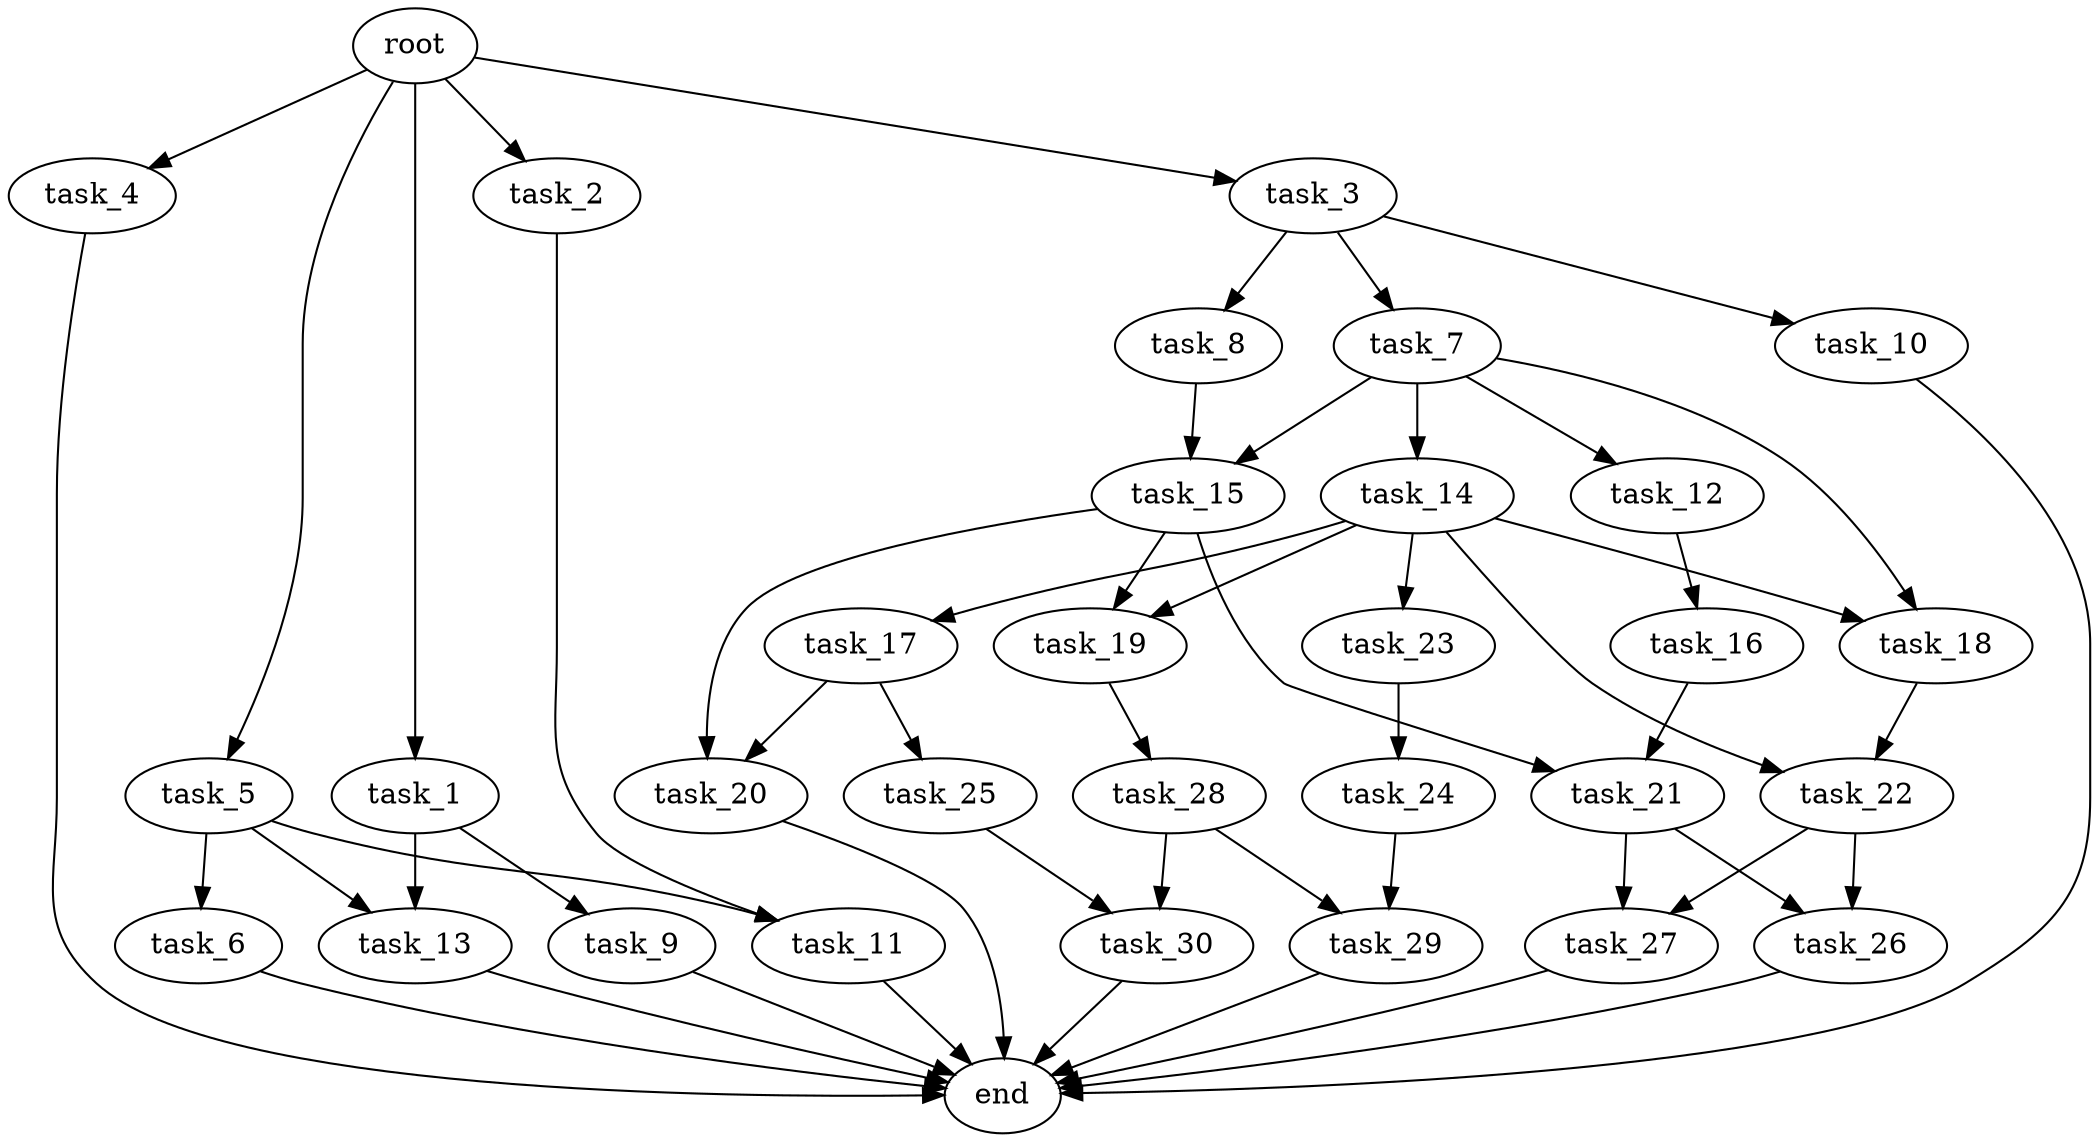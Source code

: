 digraph G {
  root [size="0.000000e+00"];
  task_1 [size="8.974366e+09"];
  task_2 [size="8.983641e+09"];
  task_3 [size="5.915189e+09"];
  task_4 [size="6.166679e+09"];
  task_5 [size="9.941347e+09"];
  task_6 [size="4.533317e+08"];
  task_7 [size="7.387745e+09"];
  task_8 [size="3.550221e+09"];
  task_9 [size="4.489505e+09"];
  task_10 [size="4.089338e+09"];
  task_11 [size="4.498087e+09"];
  task_12 [size="8.348212e+09"];
  task_13 [size="2.893622e+09"];
  task_14 [size="4.771583e+09"];
  task_15 [size="1.346921e+09"];
  task_16 [size="1.835324e+09"];
  task_17 [size="7.659791e+09"];
  task_18 [size="9.163502e+09"];
  task_19 [size="9.366278e+09"];
  task_20 [size="8.388111e+08"];
  task_21 [size="8.956096e+09"];
  task_22 [size="5.935939e+09"];
  task_23 [size="3.699369e+09"];
  task_24 [size="6.494398e+09"];
  task_25 [size="3.794366e+09"];
  task_26 [size="4.386432e+09"];
  task_27 [size="5.087163e+09"];
  task_28 [size="5.881221e+09"];
  task_29 [size="9.447736e+09"];
  task_30 [size="9.698891e+08"];
  end [size="0.000000e+00"];

  root -> task_1 [size="1.000000e-12"];
  root -> task_2 [size="1.000000e-12"];
  root -> task_3 [size="1.000000e-12"];
  root -> task_4 [size="1.000000e-12"];
  root -> task_5 [size="1.000000e-12"];
  task_1 -> task_9 [size="4.489505e+08"];
  task_1 -> task_13 [size="1.446811e+08"];
  task_2 -> task_11 [size="2.249044e+08"];
  task_3 -> task_7 [size="7.387745e+08"];
  task_3 -> task_8 [size="3.550221e+08"];
  task_3 -> task_10 [size="4.089338e+08"];
  task_4 -> end [size="1.000000e-12"];
  task_5 -> task_6 [size="4.533317e+07"];
  task_5 -> task_11 [size="2.249044e+08"];
  task_5 -> task_13 [size="1.446811e+08"];
  task_6 -> end [size="1.000000e-12"];
  task_7 -> task_12 [size="8.348212e+08"];
  task_7 -> task_14 [size="4.771583e+08"];
  task_7 -> task_15 [size="6.734604e+07"];
  task_7 -> task_18 [size="4.581751e+08"];
  task_8 -> task_15 [size="6.734604e+07"];
  task_9 -> end [size="1.000000e-12"];
  task_10 -> end [size="1.000000e-12"];
  task_11 -> end [size="1.000000e-12"];
  task_12 -> task_16 [size="1.835324e+08"];
  task_13 -> end [size="1.000000e-12"];
  task_14 -> task_17 [size="7.659791e+08"];
  task_14 -> task_18 [size="4.581751e+08"];
  task_14 -> task_19 [size="4.683139e+08"];
  task_14 -> task_22 [size="2.967970e+08"];
  task_14 -> task_23 [size="3.699369e+08"];
  task_15 -> task_19 [size="4.683139e+08"];
  task_15 -> task_20 [size="4.194056e+07"];
  task_15 -> task_21 [size="4.478048e+08"];
  task_16 -> task_21 [size="4.478048e+08"];
  task_17 -> task_20 [size="4.194056e+07"];
  task_17 -> task_25 [size="3.794366e+08"];
  task_18 -> task_22 [size="2.967970e+08"];
  task_19 -> task_28 [size="5.881221e+08"];
  task_20 -> end [size="1.000000e-12"];
  task_21 -> task_26 [size="2.193216e+08"];
  task_21 -> task_27 [size="2.543582e+08"];
  task_22 -> task_26 [size="2.193216e+08"];
  task_22 -> task_27 [size="2.543582e+08"];
  task_23 -> task_24 [size="6.494398e+08"];
  task_24 -> task_29 [size="4.723868e+08"];
  task_25 -> task_30 [size="4.849446e+07"];
  task_26 -> end [size="1.000000e-12"];
  task_27 -> end [size="1.000000e-12"];
  task_28 -> task_29 [size="4.723868e+08"];
  task_28 -> task_30 [size="4.849446e+07"];
  task_29 -> end [size="1.000000e-12"];
  task_30 -> end [size="1.000000e-12"];
}

